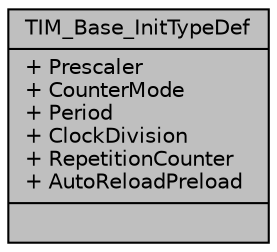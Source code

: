 digraph "TIM_Base_InitTypeDef"
{
  edge [fontname="Helvetica",fontsize="10",labelfontname="Helvetica",labelfontsize="10"];
  node [fontname="Helvetica",fontsize="10",shape=record];
  Node1 [label="{TIM_Base_InitTypeDef\n|+ Prescaler\l+ CounterMode\l+ Period\l+ ClockDivision\l+ RepetitionCounter\l+ AutoReloadPreload\l|}",height=0.2,width=0.4,color="black", fillcolor="grey75", style="filled", fontcolor="black"];
}
